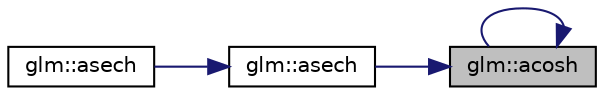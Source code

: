 digraph "glm::acosh"
{
 // LATEX_PDF_SIZE
  edge [fontname="Helvetica",fontsize="10",labelfontname="Helvetica",labelfontsize="10"];
  node [fontname="Helvetica",fontsize="10",shape=record];
  rankdir="RL";
  Node1 [label="glm::acosh",height=0.2,width=0.4,color="black", fillcolor="grey75", style="filled", fontcolor="black",tooltip=" "];
  Node1 -> Node1 [dir="back",color="midnightblue",fontsize="10",style="solid",fontname="Helvetica"];
  Node1 -> Node2 [dir="back",color="midnightblue",fontsize="10",style="solid",fontname="Helvetica"];
  Node2 [label="glm::asech",height=0.2,width=0.4,color="black", fillcolor="white", style="filled",URL="$group__gtc__reciprocal.html#gaec7586dccfe431f850d006f3824b8ca6",tooltip=" "];
  Node2 -> Node3 [dir="back",color="midnightblue",fontsize="10",style="solid",fontname="Helvetica"];
  Node3 [label="glm::asech",height=0.2,width=0.4,color="black", fillcolor="white", style="filled",URL="$namespaceglm.html#afa41f1f0dd76e071da4cece561ae17f2",tooltip=" "];
}
